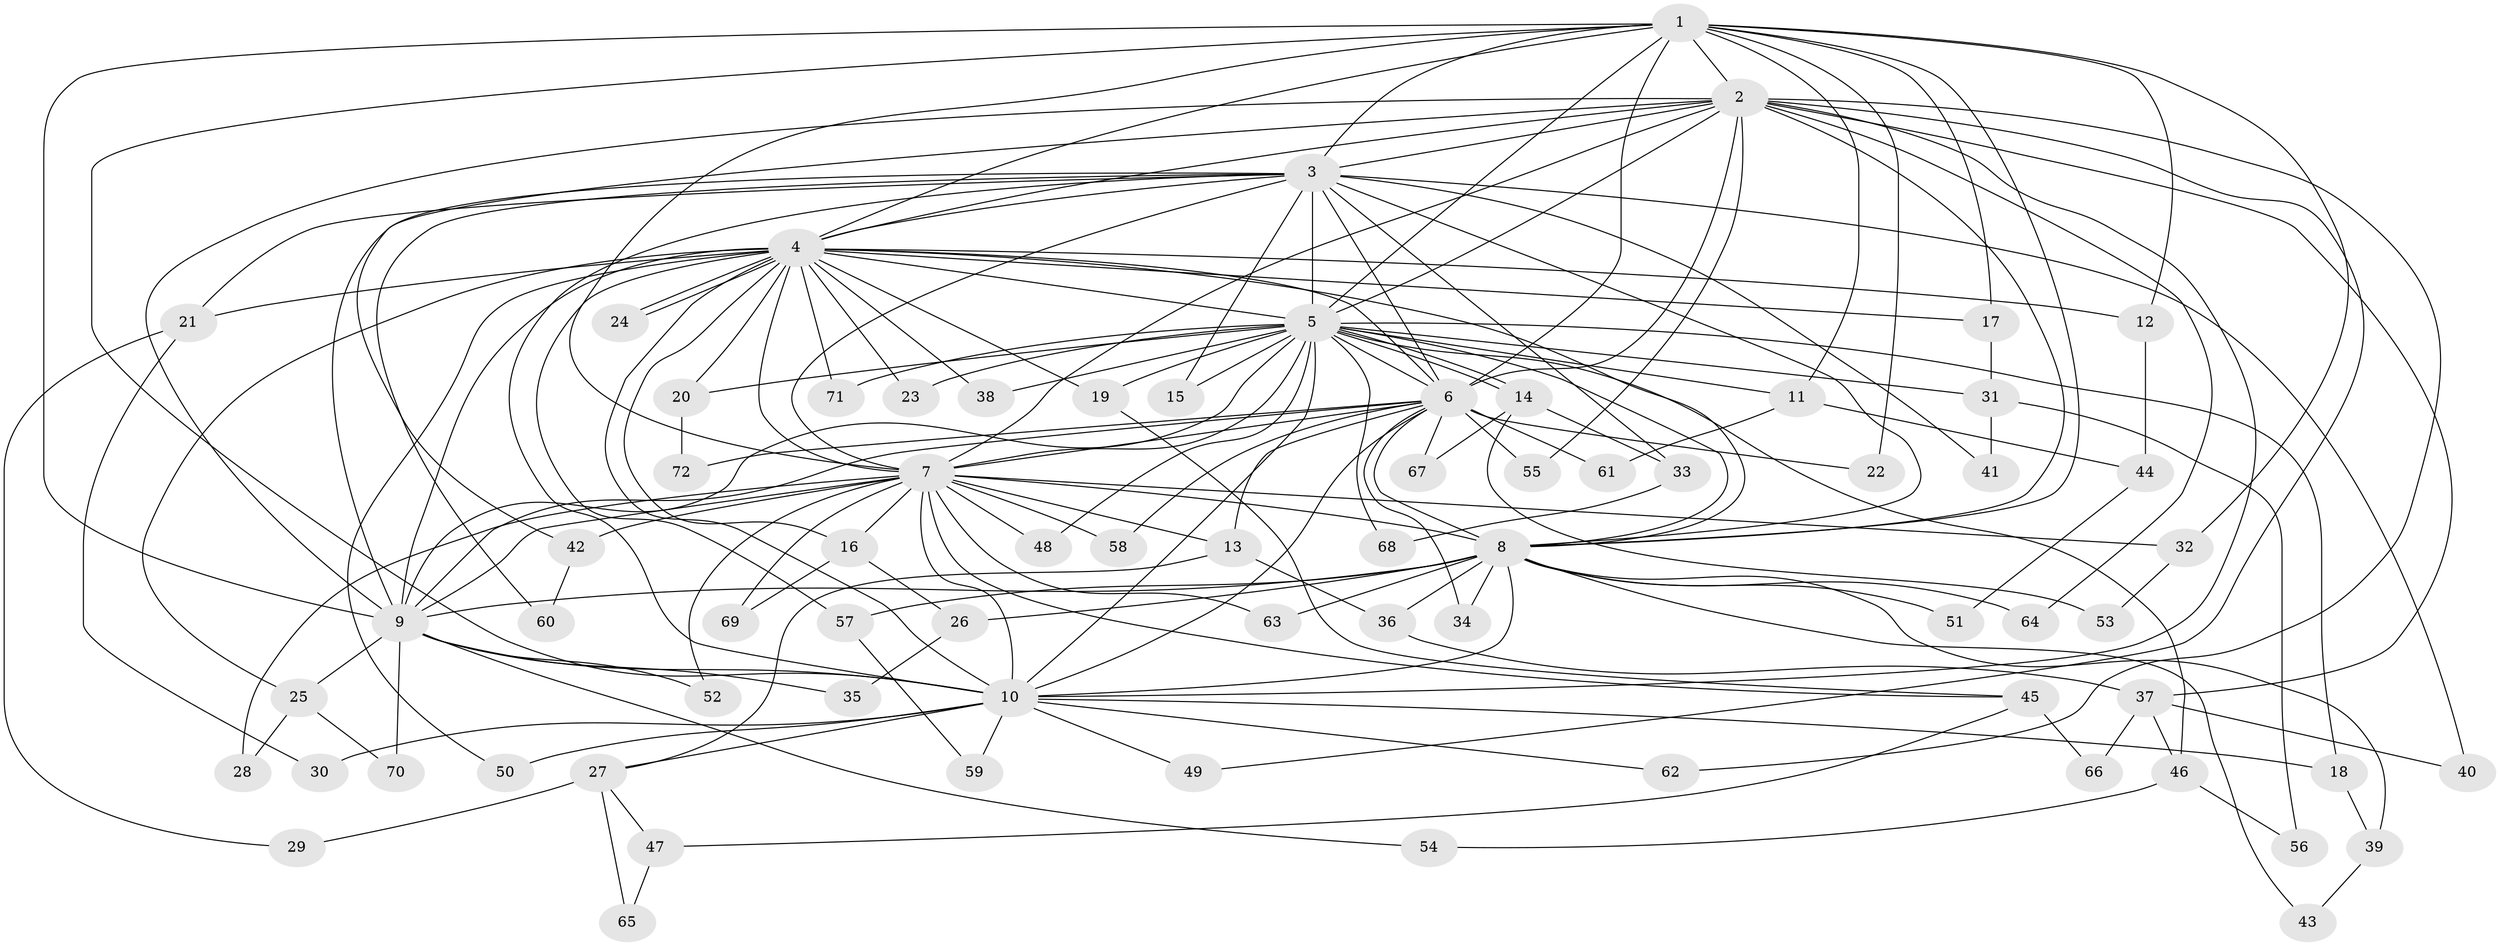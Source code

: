 // Generated by graph-tools (version 1.1) at 2025/49/03/09/25 03:49:29]
// undirected, 72 vertices, 169 edges
graph export_dot {
graph [start="1"]
  node [color=gray90,style=filled];
  1;
  2;
  3;
  4;
  5;
  6;
  7;
  8;
  9;
  10;
  11;
  12;
  13;
  14;
  15;
  16;
  17;
  18;
  19;
  20;
  21;
  22;
  23;
  24;
  25;
  26;
  27;
  28;
  29;
  30;
  31;
  32;
  33;
  34;
  35;
  36;
  37;
  38;
  39;
  40;
  41;
  42;
  43;
  44;
  45;
  46;
  47;
  48;
  49;
  50;
  51;
  52;
  53;
  54;
  55;
  56;
  57;
  58;
  59;
  60;
  61;
  62;
  63;
  64;
  65;
  66;
  67;
  68;
  69;
  70;
  71;
  72;
  1 -- 2;
  1 -- 3;
  1 -- 4;
  1 -- 5;
  1 -- 6;
  1 -- 7;
  1 -- 8;
  1 -- 9;
  1 -- 10;
  1 -- 11;
  1 -- 12;
  1 -- 17;
  1 -- 22;
  1 -- 32;
  2 -- 3;
  2 -- 4;
  2 -- 5;
  2 -- 6;
  2 -- 7;
  2 -- 8;
  2 -- 9;
  2 -- 10;
  2 -- 37;
  2 -- 42;
  2 -- 49;
  2 -- 55;
  2 -- 62;
  2 -- 64;
  3 -- 4;
  3 -- 5;
  3 -- 6;
  3 -- 7;
  3 -- 8;
  3 -- 9;
  3 -- 10;
  3 -- 15;
  3 -- 21;
  3 -- 33;
  3 -- 40;
  3 -- 41;
  3 -- 60;
  4 -- 5;
  4 -- 6;
  4 -- 7;
  4 -- 8;
  4 -- 9;
  4 -- 10;
  4 -- 12;
  4 -- 16;
  4 -- 17;
  4 -- 19;
  4 -- 20;
  4 -- 21;
  4 -- 23;
  4 -- 24;
  4 -- 24;
  4 -- 25;
  4 -- 38;
  4 -- 50;
  4 -- 57;
  4 -- 71;
  5 -- 6;
  5 -- 7;
  5 -- 8;
  5 -- 9;
  5 -- 10;
  5 -- 11;
  5 -- 14;
  5 -- 14;
  5 -- 15;
  5 -- 18;
  5 -- 19;
  5 -- 20;
  5 -- 23;
  5 -- 31;
  5 -- 38;
  5 -- 46;
  5 -- 48;
  5 -- 68;
  5 -- 71;
  6 -- 7;
  6 -- 8;
  6 -- 9;
  6 -- 10;
  6 -- 13;
  6 -- 22;
  6 -- 34;
  6 -- 55;
  6 -- 58;
  6 -- 61;
  6 -- 67;
  6 -- 72;
  7 -- 8;
  7 -- 9;
  7 -- 10;
  7 -- 13;
  7 -- 16;
  7 -- 28;
  7 -- 32;
  7 -- 42;
  7 -- 45;
  7 -- 48;
  7 -- 52;
  7 -- 58;
  7 -- 63;
  7 -- 69;
  8 -- 9;
  8 -- 10;
  8 -- 26;
  8 -- 34;
  8 -- 36;
  8 -- 39;
  8 -- 43;
  8 -- 51;
  8 -- 57;
  8 -- 63;
  8 -- 64;
  9 -- 10;
  9 -- 25;
  9 -- 35;
  9 -- 52;
  9 -- 54;
  9 -- 70;
  10 -- 18;
  10 -- 27;
  10 -- 30;
  10 -- 49;
  10 -- 50;
  10 -- 59;
  10 -- 62;
  11 -- 44;
  11 -- 61;
  12 -- 44;
  13 -- 27;
  13 -- 36;
  14 -- 33;
  14 -- 53;
  14 -- 67;
  16 -- 26;
  16 -- 69;
  17 -- 31;
  18 -- 39;
  19 -- 45;
  20 -- 72;
  21 -- 29;
  21 -- 30;
  25 -- 28;
  25 -- 70;
  26 -- 35;
  27 -- 29;
  27 -- 47;
  27 -- 65;
  31 -- 41;
  31 -- 56;
  32 -- 53;
  33 -- 68;
  36 -- 37;
  37 -- 40;
  37 -- 46;
  37 -- 66;
  39 -- 43;
  42 -- 60;
  44 -- 51;
  45 -- 47;
  45 -- 66;
  46 -- 54;
  46 -- 56;
  47 -- 65;
  57 -- 59;
}
